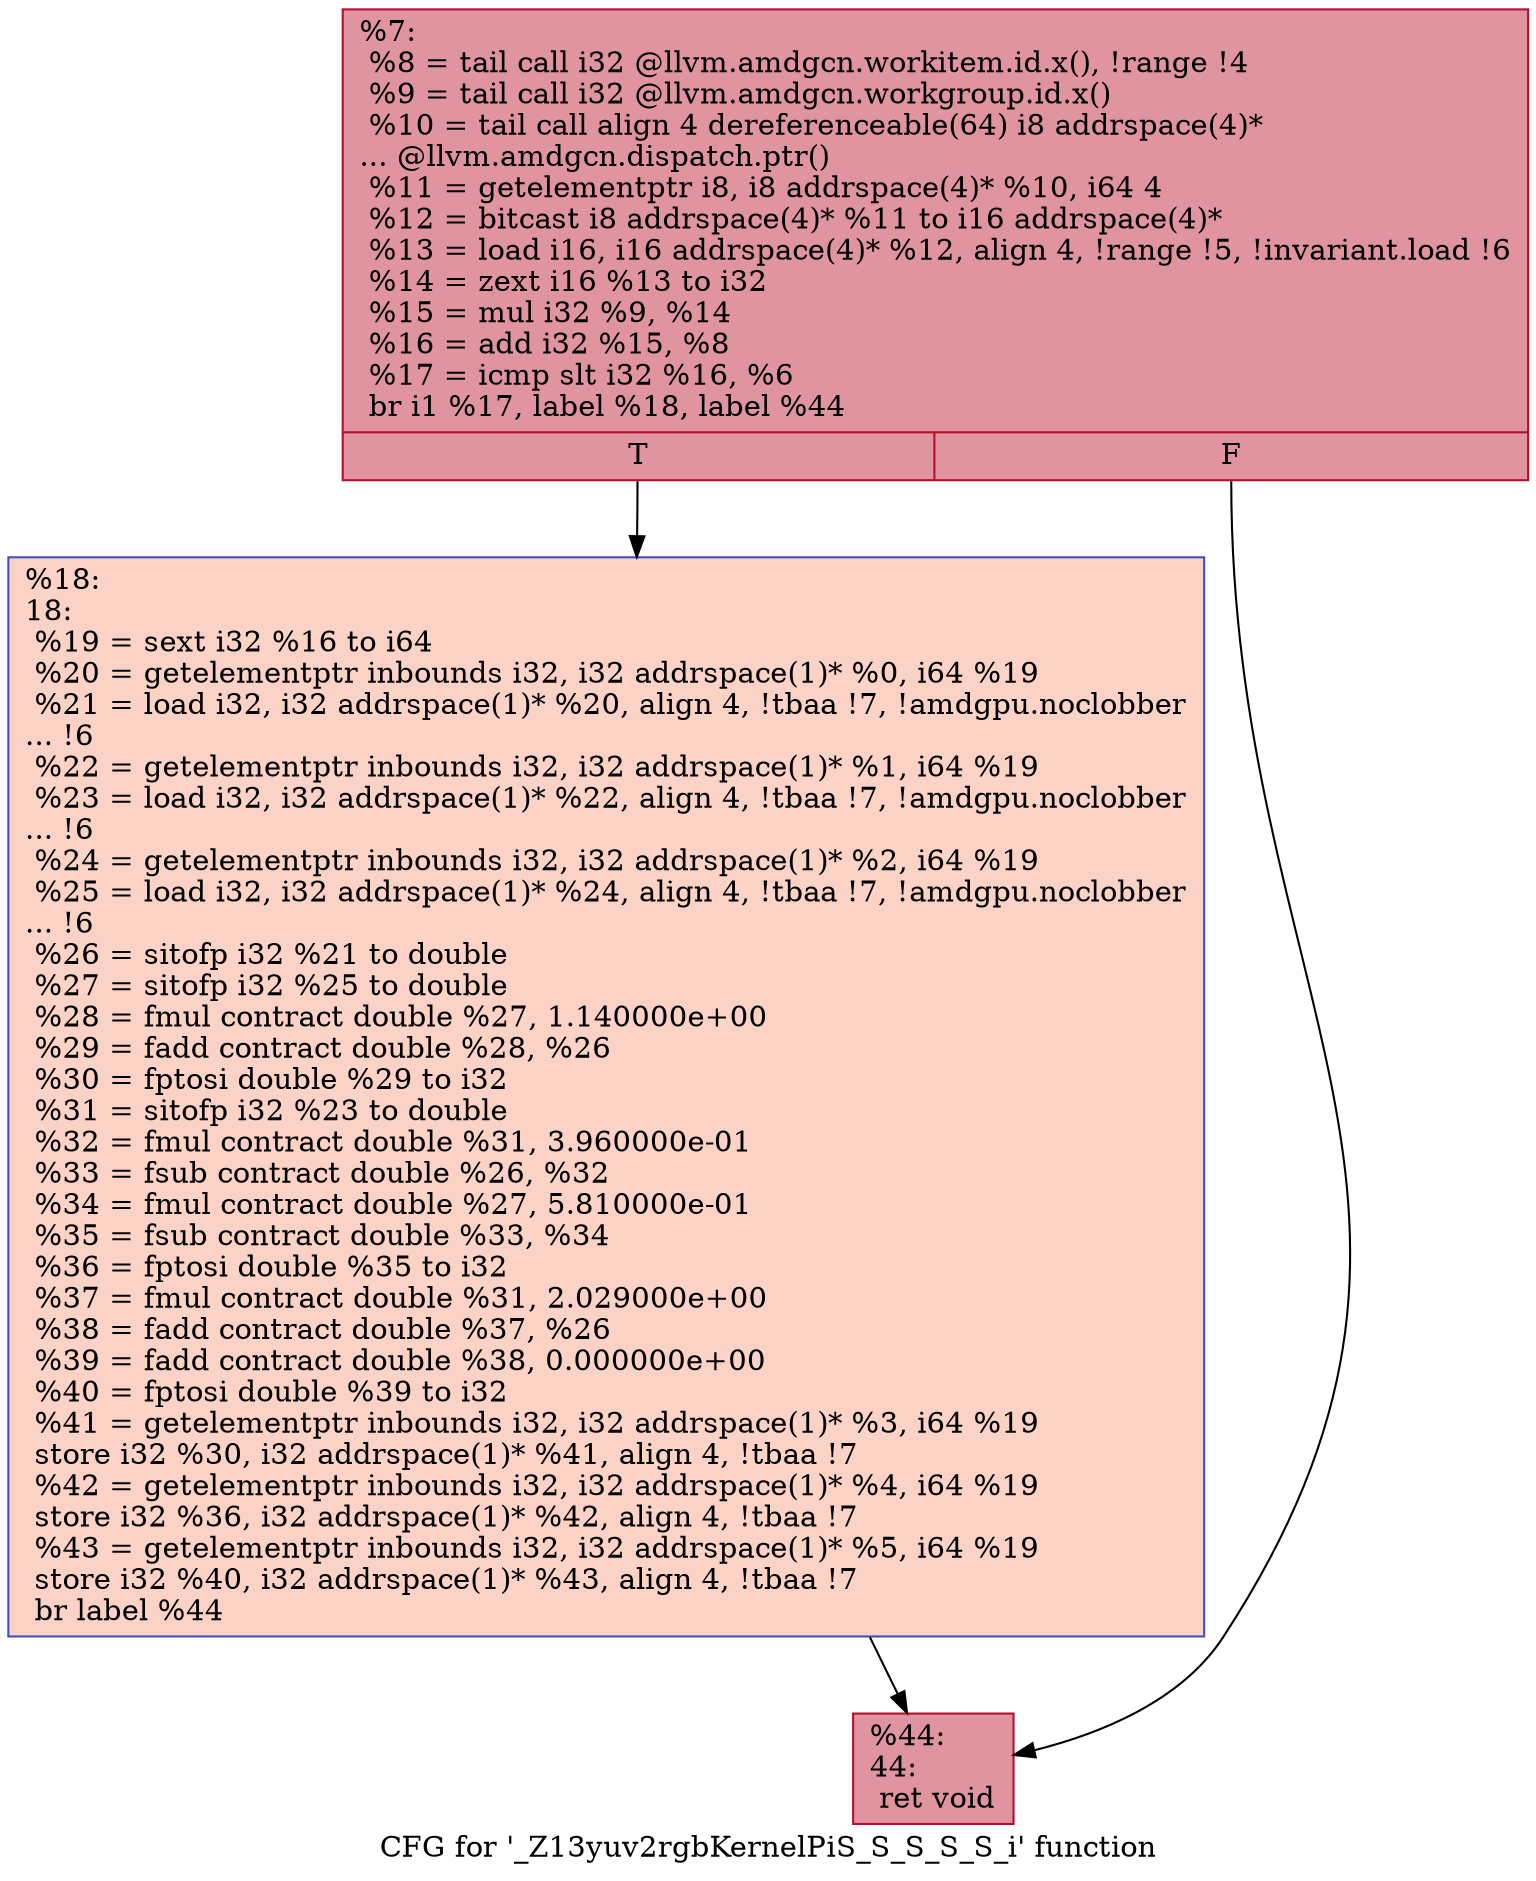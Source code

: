 digraph "CFG for '_Z13yuv2rgbKernelPiS_S_S_S_S_i' function" {
	label="CFG for '_Z13yuv2rgbKernelPiS_S_S_S_S_i' function";

	Node0x597f5f0 [shape=record,color="#b70d28ff", style=filled, fillcolor="#b70d2870",label="{%7:\l  %8 = tail call i32 @llvm.amdgcn.workitem.id.x(), !range !4\l  %9 = tail call i32 @llvm.amdgcn.workgroup.id.x()\l  %10 = tail call align 4 dereferenceable(64) i8 addrspace(4)*\l... @llvm.amdgcn.dispatch.ptr()\l  %11 = getelementptr i8, i8 addrspace(4)* %10, i64 4\l  %12 = bitcast i8 addrspace(4)* %11 to i16 addrspace(4)*\l  %13 = load i16, i16 addrspace(4)* %12, align 4, !range !5, !invariant.load !6\l  %14 = zext i16 %13 to i32\l  %15 = mul i32 %9, %14\l  %16 = add i32 %15, %8\l  %17 = icmp slt i32 %16, %6\l  br i1 %17, label %18, label %44\l|{<s0>T|<s1>F}}"];
	Node0x597f5f0:s0 -> Node0x5981520;
	Node0x597f5f0:s1 -> Node0x59815b0;
	Node0x5981520 [shape=record,color="#3d50c3ff", style=filled, fillcolor="#f59c7d70",label="{%18:\l18:                                               \l  %19 = sext i32 %16 to i64\l  %20 = getelementptr inbounds i32, i32 addrspace(1)* %0, i64 %19\l  %21 = load i32, i32 addrspace(1)* %20, align 4, !tbaa !7, !amdgpu.noclobber\l... !6\l  %22 = getelementptr inbounds i32, i32 addrspace(1)* %1, i64 %19\l  %23 = load i32, i32 addrspace(1)* %22, align 4, !tbaa !7, !amdgpu.noclobber\l... !6\l  %24 = getelementptr inbounds i32, i32 addrspace(1)* %2, i64 %19\l  %25 = load i32, i32 addrspace(1)* %24, align 4, !tbaa !7, !amdgpu.noclobber\l... !6\l  %26 = sitofp i32 %21 to double\l  %27 = sitofp i32 %25 to double\l  %28 = fmul contract double %27, 1.140000e+00\l  %29 = fadd contract double %28, %26\l  %30 = fptosi double %29 to i32\l  %31 = sitofp i32 %23 to double\l  %32 = fmul contract double %31, 3.960000e-01\l  %33 = fsub contract double %26, %32\l  %34 = fmul contract double %27, 5.810000e-01\l  %35 = fsub contract double %33, %34\l  %36 = fptosi double %35 to i32\l  %37 = fmul contract double %31, 2.029000e+00\l  %38 = fadd contract double %37, %26\l  %39 = fadd contract double %38, 0.000000e+00\l  %40 = fptosi double %39 to i32\l  %41 = getelementptr inbounds i32, i32 addrspace(1)* %3, i64 %19\l  store i32 %30, i32 addrspace(1)* %41, align 4, !tbaa !7\l  %42 = getelementptr inbounds i32, i32 addrspace(1)* %4, i64 %19\l  store i32 %36, i32 addrspace(1)* %42, align 4, !tbaa !7\l  %43 = getelementptr inbounds i32, i32 addrspace(1)* %5, i64 %19\l  store i32 %40, i32 addrspace(1)* %43, align 4, !tbaa !7\l  br label %44\l}"];
	Node0x5981520 -> Node0x59815b0;
	Node0x59815b0 [shape=record,color="#b70d28ff", style=filled, fillcolor="#b70d2870",label="{%44:\l44:                                               \l  ret void\l}"];
}
